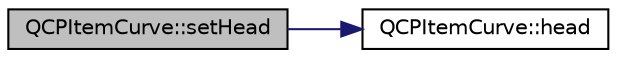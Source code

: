digraph "QCPItemCurve::setHead"
{
  edge [fontname="Helvetica",fontsize="10",labelfontname="Helvetica",labelfontsize="10"];
  node [fontname="Helvetica",fontsize="10",shape=record];
  rankdir="LR";
  Node44 [label="QCPItemCurve::setHead",height=0.2,width=0.4,color="black", fillcolor="grey75", style="filled", fontcolor="black"];
  Node44 -> Node45 [color="midnightblue",fontsize="10",style="solid",fontname="Helvetica"];
  Node45 [label="QCPItemCurve::head",height=0.2,width=0.4,color="black", fillcolor="white", style="filled",URL="$df/d63/class_q_c_p_item_curve.html#a86467ff1dc9cbcefead6333bd5e27393"];
}
